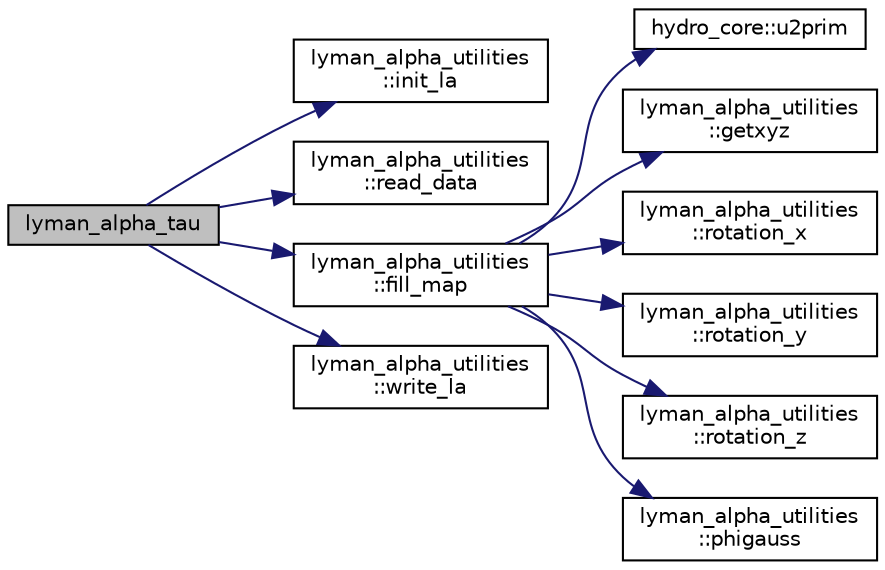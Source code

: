 digraph "lyman_alpha_tau"
{
  edge [fontname="Helvetica",fontsize="10",labelfontname="Helvetica",labelfontsize="10"];
  node [fontname="Helvetica",fontsize="10",shape=record];
  rankdir="LR";
  Node1 [label="lyman_alpha_tau",height=0.2,width=0.4,color="black", fillcolor="grey75", style="filled", fontcolor="black"];
  Node1 -> Node2 [color="midnightblue",fontsize="10",style="solid",fontname="Helvetica"];
  Node2 [label="lyman_alpha_utilities\l::init_la",height=0.2,width=0.4,color="black", fillcolor="white", style="filled",URL="$namespacelyman__alpha__utilities.html#a5f97eeffb7ea030271481514d7072efb",tooltip="Initializes data. "];
  Node1 -> Node3 [color="midnightblue",fontsize="10",style="solid",fontname="Helvetica"];
  Node3 [label="lyman_alpha_utilities\l::read_data",height=0.2,width=0.4,color="black", fillcolor="white", style="filled",URL="$namespacelyman__alpha__utilities.html#a75d86f06c6da27d0754752c23c50b54a",tooltip="reads data from file "];
  Node1 -> Node4 [color="midnightblue",fontsize="10",style="solid",fontname="Helvetica"];
  Node4 [label="lyman_alpha_utilities\l::fill_map",height=0.2,width=0.4,color="black", fillcolor="white", style="filled",URL="$namespacelyman__alpha__utilities.html#a7ca5810d29123f1c5c6fd3170f5f5bf3",tooltip="Fill target map. "];
  Node4 -> Node5 [color="midnightblue",fontsize="10",style="solid",fontname="Helvetica"];
  Node5 [label="hydro_core::u2prim",height=0.2,width=0.4,color="black", fillcolor="white", style="filled",URL="$namespacehydro__core.html#a360e3d64343b30d94d270cfebc5b4eb3",tooltip="Computes the primitive variables and temperature from conserved variables on a single cell..."];
  Node4 -> Node6 [color="midnightblue",fontsize="10",style="solid",fontname="Helvetica"];
  Node6 [label="lyman_alpha_utilities\l::getxyz",height=0.2,width=0.4,color="black", fillcolor="white", style="filled",URL="$namespacelyman__alpha__utilities.html#abdefc59ee98b1526aa3116c0e8f21d98",tooltip="gets position of a cell "];
  Node4 -> Node7 [color="midnightblue",fontsize="10",style="solid",fontname="Helvetica"];
  Node7 [label="lyman_alpha_utilities\l::rotation_x",height=0.2,width=0.4,color="black", fillcolor="white", style="filled",URL="$namespacelyman__alpha__utilities.html#afaddcbb27f079d4300ce631609bbb80d",tooltip="Rotation around the X axis. "];
  Node4 -> Node8 [color="midnightblue",fontsize="10",style="solid",fontname="Helvetica"];
  Node8 [label="lyman_alpha_utilities\l::rotation_y",height=0.2,width=0.4,color="black", fillcolor="white", style="filled",URL="$namespacelyman__alpha__utilities.html#ae865cec09dd956ff966316caf8ac0c9a",tooltip="Rotation around the Y axis. "];
  Node4 -> Node9 [color="midnightblue",fontsize="10",style="solid",fontname="Helvetica"];
  Node9 [label="lyman_alpha_utilities\l::rotation_z",height=0.2,width=0.4,color="black", fillcolor="white", style="filled",URL="$namespacelyman__alpha__utilities.html#a2c97c4405186edcb70d2e37bbe7306da",tooltip="Rotation around the Z axis. "];
  Node4 -> Node10 [color="midnightblue",fontsize="10",style="solid",fontname="Helvetica"];
  Node10 [label="lyman_alpha_utilities\l::phigauss",height=0.2,width=0.4,color="black", fillcolor="white", style="filled",URL="$namespacelyman__alpha__utilities.html#a826e6fe44f66513e5a47f2b968e1d0b8",tooltip="This routine computes a gaussian line profile. "];
  Node1 -> Node11 [color="midnightblue",fontsize="10",style="solid",fontname="Helvetica"];
  Node11 [label="lyman_alpha_utilities\l::write_la",height=0.2,width=0.4,color="black", fillcolor="white", style="filled",URL="$namespacelyman__alpha__utilities.html#afdab7ea06bb95956c43102154651cfd1",tooltip="Writes projection to file. "];
}
